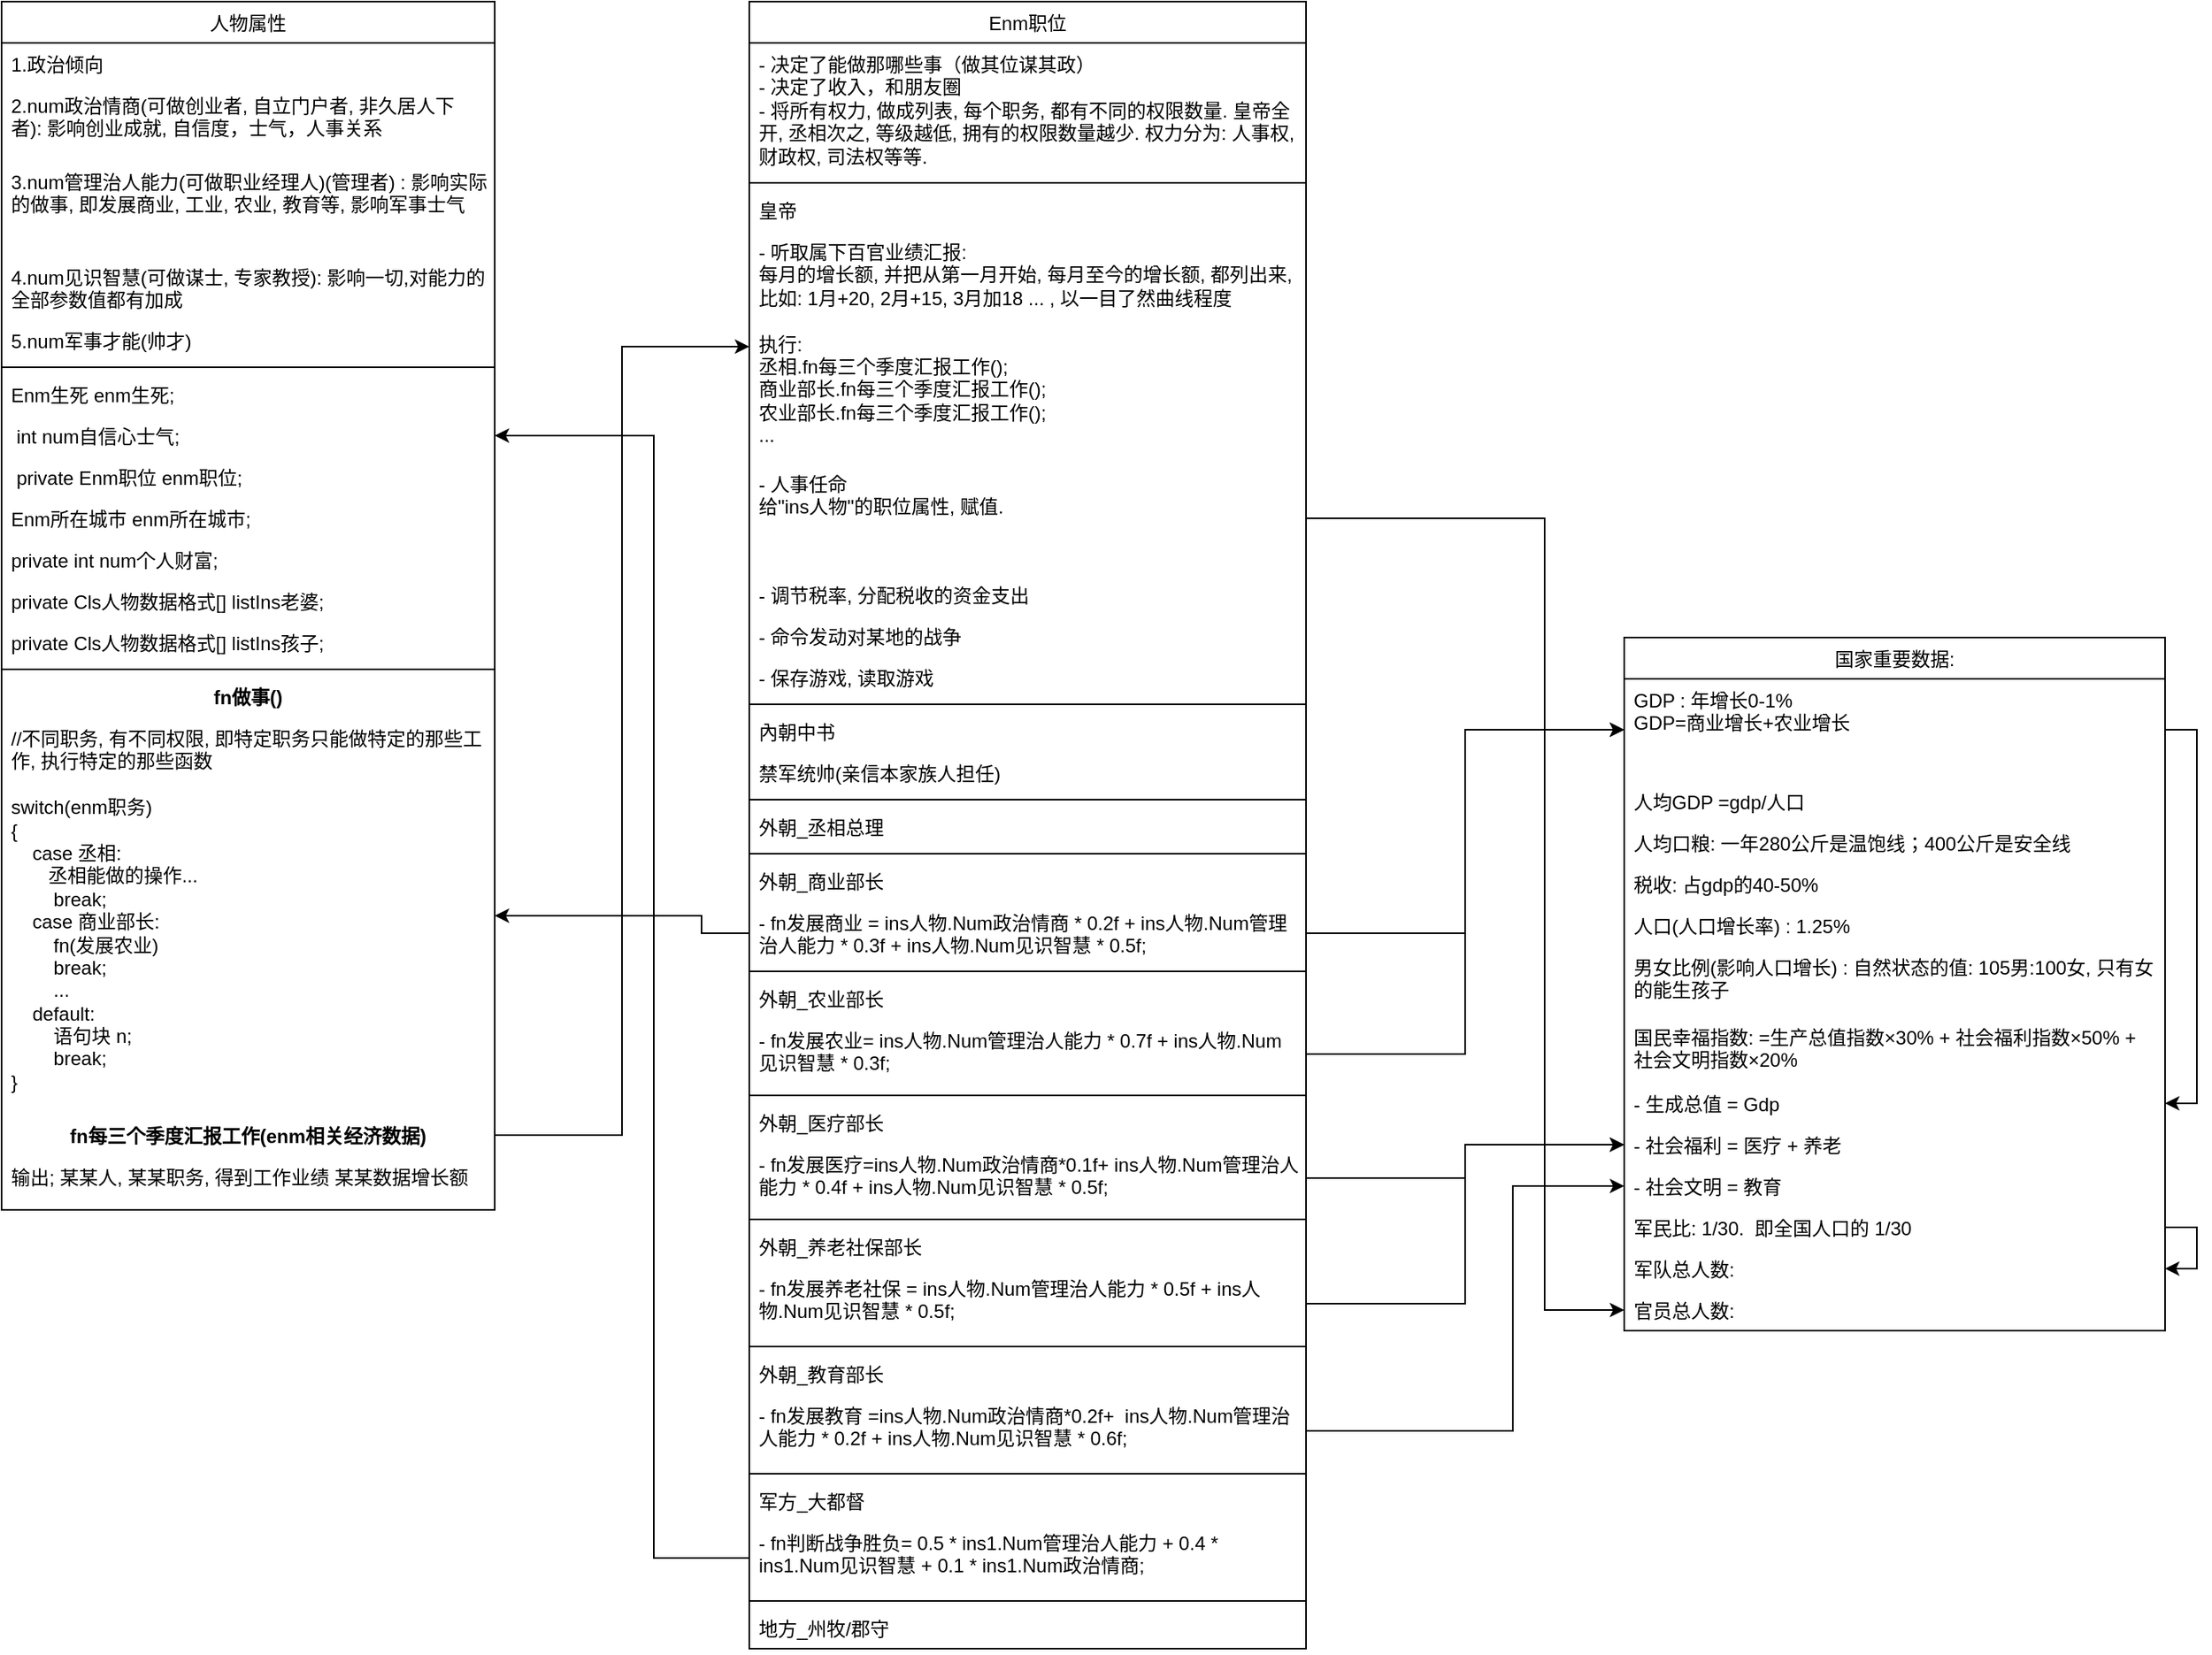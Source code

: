 <mxfile version="20.8.16" type="device"><diagram name="第 1 页" id="yGnq2HMcz6kJrbckPnj3"><mxGraphModel dx="1277" dy="892" grid="1" gridSize="10" guides="1" tooltips="1" connect="1" arrows="1" fold="1" page="1" pageScale="1" pageWidth="827" pageHeight="1169" math="0" shadow="0"><root><mxCell id="0"/><mxCell id="1" parent="0"/><mxCell id="Fk72iFI0-90s8xqJ_EGI-1" value="人物属性" style="swimlane;fontStyle=0;childLayout=stackLayout;horizontal=1;startSize=26;fillColor=none;horizontalStack=0;resizeParent=1;resizeParentMax=0;resizeLast=0;collapsible=1;marginBottom=0;" parent="1" vertex="1"><mxGeometry x="110" y="320" width="310" height="760" as="geometry"/></mxCell><mxCell id="Fk72iFI0-90s8xqJ_EGI-2" value="1.政治倾向" style="text;strokeColor=none;fillColor=none;align=left;verticalAlign=top;spacingLeft=4;spacingRight=4;overflow=hidden;rotatable=0;points=[[0,0.5],[1,0.5]];portConstraint=eastwest;" parent="Fk72iFI0-90s8xqJ_EGI-1" vertex="1"><mxGeometry y="26" width="310" height="26" as="geometry"/></mxCell><mxCell id="Fk72iFI0-90s8xqJ_EGI-3" value="2.num政治情商(可做创业者, 自立门户者, 非久居人下者): 影响创业成就, 自信度，士气，人事关系" style="text;strokeColor=none;fillColor=none;align=left;verticalAlign=top;spacingLeft=4;spacingRight=4;overflow=hidden;rotatable=0;points=[[0,0.5],[1,0.5]];portConstraint=eastwest;whiteSpace=wrap;" parent="Fk72iFI0-90s8xqJ_EGI-1" vertex="1"><mxGeometry y="52" width="310" height="48" as="geometry"/></mxCell><mxCell id="Fk72iFI0-90s8xqJ_EGI-4" value="3.num管理治人能力(可做职业经理人)(管理者) : 影响实际的做事, 即发展商业, 工业, 农业, 教育等, 影响军事士气" style="text;strokeColor=none;fillColor=none;align=left;verticalAlign=top;spacingLeft=4;spacingRight=4;overflow=hidden;rotatable=0;points=[[0,0.5],[1,0.5]];portConstraint=eastwest;whiteSpace=wrap;" parent="Fk72iFI0-90s8xqJ_EGI-1" vertex="1"><mxGeometry y="100" width="310" height="60" as="geometry"/></mxCell><mxCell id="6l3QZ3n0nT2kMkWghCK4-1" value="4.num见识智慧(可做谋士, 专家教授): 影响一切,对能力的全部参数值都有加成" style="text;strokeColor=none;fillColor=none;align=left;verticalAlign=top;spacingLeft=4;spacingRight=4;overflow=hidden;rotatable=0;points=[[0,0.5],[1,0.5]];portConstraint=eastwest;whiteSpace=wrap;" parent="Fk72iFI0-90s8xqJ_EGI-1" vertex="1"><mxGeometry y="160" width="310" height="40" as="geometry"/></mxCell><mxCell id="6l3QZ3n0nT2kMkWghCK4-2" value="5.num军事才能(帅才)" style="text;strokeColor=none;fillColor=none;align=left;verticalAlign=top;spacingLeft=4;spacingRight=4;overflow=hidden;rotatable=0;points=[[0,0.5],[1,0.5]];portConstraint=eastwest;" parent="Fk72iFI0-90s8xqJ_EGI-1" vertex="1"><mxGeometry y="200" width="310" height="26" as="geometry"/></mxCell><mxCell id="6l3QZ3n0nT2kMkWghCK4-4" value="" style="line;strokeWidth=1;fillColor=none;align=left;verticalAlign=middle;spacingTop=-1;spacingLeft=3;spacingRight=3;rotatable=0;labelPosition=right;points=[];portConstraint=eastwest;strokeColor=inherit;" parent="Fk72iFI0-90s8xqJ_EGI-1" vertex="1"><mxGeometry y="226" width="310" height="8" as="geometry"/></mxCell><mxCell id="6l3QZ3n0nT2kMkWghCK4-8" value="Enm生死 enm生死;" style="text;strokeColor=none;fillColor=none;align=left;verticalAlign=top;spacingLeft=4;spacingRight=4;overflow=hidden;rotatable=0;points=[[0,0.5],[1,0.5]];portConstraint=eastwest;" parent="Fk72iFI0-90s8xqJ_EGI-1" vertex="1"><mxGeometry y="234" width="310" height="26" as="geometry"/></mxCell><mxCell id="6l3QZ3n0nT2kMkWghCK4-3" value=" int num自信心士气;" style="text;strokeColor=none;fillColor=none;align=left;verticalAlign=top;spacingLeft=4;spacingRight=4;overflow=hidden;rotatable=0;points=[[0,0.5],[1,0.5]];portConstraint=eastwest;" parent="Fk72iFI0-90s8xqJ_EGI-1" vertex="1"><mxGeometry y="260" width="310" height="26" as="geometry"/></mxCell><mxCell id="6l3QZ3n0nT2kMkWghCK4-5" value=" private Enm职位 enm职位;" style="text;strokeColor=none;fillColor=none;align=left;verticalAlign=top;spacingLeft=4;spacingRight=4;overflow=hidden;rotatable=0;points=[[0,0.5],[1,0.5]];portConstraint=eastwest;" parent="Fk72iFI0-90s8xqJ_EGI-1" vertex="1"><mxGeometry y="286" width="310" height="26" as="geometry"/></mxCell><mxCell id="6l3QZ3n0nT2kMkWghCK4-6" value="Enm所在城市 enm所在城市;" style="text;strokeColor=none;fillColor=none;align=left;verticalAlign=top;spacingLeft=4;spacingRight=4;overflow=hidden;rotatable=0;points=[[0,0.5],[1,0.5]];portConstraint=eastwest;" parent="Fk72iFI0-90s8xqJ_EGI-1" vertex="1"><mxGeometry y="312" width="310" height="26" as="geometry"/></mxCell><mxCell id="6l3QZ3n0nT2kMkWghCK4-7" value="private int num个人财富;" style="text;strokeColor=none;fillColor=none;align=left;verticalAlign=top;spacingLeft=4;spacingRight=4;overflow=hidden;rotatable=0;points=[[0,0.5],[1,0.5]];portConstraint=eastwest;" parent="Fk72iFI0-90s8xqJ_EGI-1" vertex="1"><mxGeometry y="338" width="310" height="26" as="geometry"/></mxCell><mxCell id="6l3QZ3n0nT2kMkWghCK4-59" value="private Cls人物数据格式[] listIns老婆;" style="text;strokeColor=none;fillColor=none;align=left;verticalAlign=top;spacingLeft=4;spacingRight=4;overflow=hidden;rotatable=0;points=[[0,0.5],[1,0.5]];portConstraint=eastwest;" parent="Fk72iFI0-90s8xqJ_EGI-1" vertex="1"><mxGeometry y="364" width="310" height="26" as="geometry"/></mxCell><mxCell id="6l3QZ3n0nT2kMkWghCK4-60" value="private Cls人物数据格式[] listIns孩子;" style="text;strokeColor=none;fillColor=none;align=left;verticalAlign=top;spacingLeft=4;spacingRight=4;overflow=hidden;rotatable=0;points=[[0,0.5],[1,0.5]];portConstraint=eastwest;" parent="Fk72iFI0-90s8xqJ_EGI-1" vertex="1"><mxGeometry y="390" width="310" height="26" as="geometry"/></mxCell><mxCell id="u3cJf1VAns7tmoQUULZt-1" value="" style="line;strokeWidth=1;fillColor=none;align=left;verticalAlign=middle;spacingTop=-1;spacingLeft=3;spacingRight=3;rotatable=0;labelPosition=right;points=[];portConstraint=eastwest;strokeColor=inherit;" parent="Fk72iFI0-90s8xqJ_EGI-1" vertex="1"><mxGeometry y="416" width="310" height="8" as="geometry"/></mxCell><mxCell id="u3cJf1VAns7tmoQUULZt-3" value="fn做事()" style="text;align=center;fontStyle=1;verticalAlign=middle;spacingLeft=3;spacingRight=3;strokeColor=none;rotatable=0;points=[[0,0.5],[1,0.5]];portConstraint=eastwest;" parent="Fk72iFI0-90s8xqJ_EGI-1" vertex="1"><mxGeometry y="424" width="310" height="26" as="geometry"/></mxCell><mxCell id="u3cJf1VAns7tmoQUULZt-2" value="//不同职务, 有不同权限, 即特定职务只能做特定的那些工作, 执行特定的那些函数&#10;&#10;switch(enm职务)&#10;{&#10;    case 丞相:&#10;       丞相能做的操作...&#10;        break;&#10;    case 商业部长:&#10;        fn(发展农业)&#10;        break;&#10;        ...&#10;    default:&#10;        语句块 n;&#10;        break;&#10;}" style="text;strokeColor=none;fillColor=none;align=left;verticalAlign=top;spacingLeft=4;spacingRight=4;overflow=hidden;rotatable=0;points=[[0,0.5],[1,0.5]];portConstraint=eastwest;whiteSpace=wrap;" parent="Fk72iFI0-90s8xqJ_EGI-1" vertex="1"><mxGeometry y="450" width="310" height="250" as="geometry"/></mxCell><mxCell id="u3cJf1VAns7tmoQUULZt-4" value="fn每三个季度汇报工作(enm相关经济数据)" style="text;align=center;fontStyle=1;verticalAlign=middle;spacingLeft=3;spacingRight=3;strokeColor=none;rotatable=0;points=[[0,0.5],[1,0.5]];portConstraint=eastwest;" parent="Fk72iFI0-90s8xqJ_EGI-1" vertex="1"><mxGeometry y="700" width="310" height="26" as="geometry"/></mxCell><mxCell id="u3cJf1VAns7tmoQUULZt-6" value="输出; 某某人, 某某职务, 得到工作业绩 某某数据增长额" style="text;strokeColor=none;fillColor=none;align=left;verticalAlign=top;spacingLeft=4;spacingRight=4;overflow=hidden;rotatable=0;points=[[0,0.5],[1,0.5]];portConstraint=eastwest;" parent="Fk72iFI0-90s8xqJ_EGI-1" vertex="1"><mxGeometry y="726" width="310" height="34" as="geometry"/></mxCell><mxCell id="6l3QZ3n0nT2kMkWghCK4-9" value="Enm职位" style="swimlane;fontStyle=0;childLayout=stackLayout;horizontal=1;startSize=26;fillColor=none;horizontalStack=0;resizeParent=1;resizeParentMax=0;resizeLast=0;collapsible=1;marginBottom=0;" parent="1" vertex="1"><mxGeometry x="580" y="320" width="350" height="1036" as="geometry"/></mxCell><mxCell id="6l3QZ3n0nT2kMkWghCK4-61" value="- 决定了能做那哪些事（做其位谋其政）&#10;- 决定了收入，和朋友圈&#10;- 将所有权力, 做成列表, 每个职务, 都有不同的权限数量. 皇帝全开, 丞相次之, 等级越低, 拥有的权限数量越少. 权力分为: 人事权,  财政权, 司法权等等.&#10;" style="text;strokeColor=none;fillColor=none;align=left;verticalAlign=top;spacingLeft=4;spacingRight=4;overflow=hidden;rotatable=0;points=[[0,0.5],[1,0.5]];portConstraint=eastwest;whiteSpace=wrap;" parent="6l3QZ3n0nT2kMkWghCK4-9" vertex="1"><mxGeometry y="26" width="350" height="84" as="geometry"/></mxCell><mxCell id="6l3QZ3n0nT2kMkWghCK4-62" value="" style="line;strokeWidth=1;fillColor=none;align=left;verticalAlign=middle;spacingTop=-1;spacingLeft=3;spacingRight=3;rotatable=0;labelPosition=right;points=[];portConstraint=eastwest;strokeColor=inherit;html=0;" parent="6l3QZ3n0nT2kMkWghCK4-9" vertex="1"><mxGeometry y="110" width="350" height="8" as="geometry"/></mxCell><mxCell id="6l3QZ3n0nT2kMkWghCK4-10" value="皇帝" style="text;strokeColor=none;fillColor=none;align=left;verticalAlign=top;spacingLeft=4;spacingRight=4;overflow=hidden;rotatable=0;points=[[0,0.5],[1,0.5]];portConstraint=eastwest;" parent="6l3QZ3n0nT2kMkWghCK4-9" vertex="1"><mxGeometry y="118" width="350" height="26" as="geometry"/></mxCell><mxCell id="6l3QZ3n0nT2kMkWghCK4-42" value="- 听取属下百官业绩汇报:&#10;每月的增长额, 并把从第一月开始, 每月至今的增长额, 都列出来,比如: 1月+20, 2月+15, 3月加18 ... , 以一目了然曲线程度&#10;&#10;执行: &#10;丞相.fn每三个季度汇报工作();&#10;商业部长.fn每三个季度汇报工作();&#10;农业部长.fn每三个季度汇报工作();&#10;..." style="text;strokeColor=none;fillColor=none;align=left;verticalAlign=top;spacingLeft=4;spacingRight=4;overflow=hidden;rotatable=0;points=[[0,0.5],[1,0.5]];portConstraint=eastwest;whiteSpace=wrap;" parent="6l3QZ3n0nT2kMkWghCK4-9" vertex="1"><mxGeometry y="144" width="350" height="146" as="geometry"/></mxCell><mxCell id="6l3QZ3n0nT2kMkWghCK4-43" value="- 人事任命&#10;给&quot;ins人物&quot;的职位属性, 赋值." style="text;strokeColor=none;fillColor=none;align=left;verticalAlign=top;spacingLeft=4;spacingRight=4;overflow=hidden;rotatable=0;points=[[0,0.5],[1,0.5]];portConstraint=eastwest;" parent="6l3QZ3n0nT2kMkWghCK4-9" vertex="1"><mxGeometry y="290" width="350" height="70" as="geometry"/></mxCell><mxCell id="6l3QZ3n0nT2kMkWghCK4-44" value="- 调节税率, 分配税收的资金支出" style="text;strokeColor=none;fillColor=none;align=left;verticalAlign=top;spacingLeft=4;spacingRight=4;overflow=hidden;rotatable=0;points=[[0,0.5],[1,0.5]];portConstraint=eastwest;" parent="6l3QZ3n0nT2kMkWghCK4-9" vertex="1"><mxGeometry y="360" width="350" height="26" as="geometry"/></mxCell><mxCell id="6l3QZ3n0nT2kMkWghCK4-45" value="- 命令发动对某地的战争" style="text;strokeColor=none;fillColor=none;align=left;verticalAlign=top;spacingLeft=4;spacingRight=4;overflow=hidden;rotatable=0;points=[[0,0.5],[1,0.5]];portConstraint=eastwest;" parent="6l3QZ3n0nT2kMkWghCK4-9" vertex="1"><mxGeometry y="386" width="350" height="26" as="geometry"/></mxCell><mxCell id="6l3QZ3n0nT2kMkWghCK4-46" value="- 保存游戏, 读取游戏" style="text;strokeColor=none;fillColor=none;align=left;verticalAlign=top;spacingLeft=4;spacingRight=4;overflow=hidden;rotatable=0;points=[[0,0.5],[1,0.5]];portConstraint=eastwest;" parent="6l3QZ3n0nT2kMkWghCK4-9" vertex="1"><mxGeometry y="412" width="350" height="26" as="geometry"/></mxCell><mxCell id="6l3QZ3n0nT2kMkWghCK4-31" value="" style="line;strokeWidth=1;fillColor=none;align=left;verticalAlign=middle;spacingTop=-1;spacingLeft=3;spacingRight=3;rotatable=0;labelPosition=right;points=[];portConstraint=eastwest;strokeColor=inherit;" parent="6l3QZ3n0nT2kMkWghCK4-9" vertex="1"><mxGeometry y="438" width="350" height="8" as="geometry"/></mxCell><mxCell id="6l3QZ3n0nT2kMkWghCK4-11" value="內朝中书" style="text;strokeColor=none;fillColor=none;align=left;verticalAlign=top;spacingLeft=4;spacingRight=4;overflow=hidden;rotatable=0;points=[[0,0.5],[1,0.5]];portConstraint=eastwest;" parent="6l3QZ3n0nT2kMkWghCK4-9" vertex="1"><mxGeometry y="446" width="350" height="26" as="geometry"/></mxCell><mxCell id="6l3QZ3n0nT2kMkWghCK4-63" value="禁军统帅(亲信本家族人担任)" style="text;strokeColor=none;fillColor=none;align=left;verticalAlign=top;spacingLeft=4;spacingRight=4;overflow=hidden;rotatable=0;points=[[0,0.5],[1,0.5]];portConstraint=eastwest;" parent="6l3QZ3n0nT2kMkWghCK4-9" vertex="1"><mxGeometry y="472" width="350" height="26" as="geometry"/></mxCell><mxCell id="6l3QZ3n0nT2kMkWghCK4-30" value="" style="line;strokeWidth=1;fillColor=none;align=left;verticalAlign=middle;spacingTop=-1;spacingLeft=3;spacingRight=3;rotatable=0;labelPosition=right;points=[];portConstraint=eastwest;strokeColor=inherit;" parent="6l3QZ3n0nT2kMkWghCK4-9" vertex="1"><mxGeometry y="498" width="350" height="8" as="geometry"/></mxCell><mxCell id="6l3QZ3n0nT2kMkWghCK4-12" value="外朝_丞相总理" style="text;strokeColor=none;fillColor=none;align=left;verticalAlign=top;spacingLeft=4;spacingRight=4;overflow=hidden;rotatable=0;points=[[0,0.5],[1,0.5]];portConstraint=eastwest;" parent="6l3QZ3n0nT2kMkWghCK4-9" vertex="1"><mxGeometry y="506" width="350" height="26" as="geometry"/></mxCell><mxCell id="6l3QZ3n0nT2kMkWghCK4-32" value="" style="line;strokeWidth=1;fillColor=none;align=left;verticalAlign=middle;spacingTop=-1;spacingLeft=3;spacingRight=3;rotatable=0;labelPosition=right;points=[];portConstraint=eastwest;strokeColor=inherit;" parent="6l3QZ3n0nT2kMkWghCK4-9" vertex="1"><mxGeometry y="532" width="350" height="8" as="geometry"/></mxCell><mxCell id="6l3QZ3n0nT2kMkWghCK4-13" value="外朝_商业部长" style="text;strokeColor=none;fillColor=none;align=left;verticalAlign=top;spacingLeft=4;spacingRight=4;overflow=hidden;rotatable=0;points=[[0,0.5],[1,0.5]];portConstraint=eastwest;" parent="6l3QZ3n0nT2kMkWghCK4-9" vertex="1"><mxGeometry y="540" width="350" height="26" as="geometry"/></mxCell><mxCell id="6l3QZ3n0nT2kMkWghCK4-23" value="- fn发展商业 = ins人物.Num政治情商 * 0.2f + ins人物.Num管理治人能力 * 0.3f + ins人物.Num见识智慧 * 0.5f;" style="text;strokeColor=none;fillColor=none;align=left;verticalAlign=top;spacingLeft=4;spacingRight=4;overflow=hidden;rotatable=0;points=[[0,0.5],[1,0.5]];portConstraint=eastwest;whiteSpace=wrap;" parent="6l3QZ3n0nT2kMkWghCK4-9" vertex="1"><mxGeometry y="566" width="350" height="40" as="geometry"/></mxCell><mxCell id="6l3QZ3n0nT2kMkWghCK4-33" value="" style="line;strokeWidth=1;fillColor=none;align=left;verticalAlign=middle;spacingTop=-1;spacingLeft=3;spacingRight=3;rotatable=0;labelPosition=right;points=[];portConstraint=eastwest;strokeColor=inherit;" parent="6l3QZ3n0nT2kMkWghCK4-9" vertex="1"><mxGeometry y="606" width="350" height="8" as="geometry"/></mxCell><mxCell id="6l3QZ3n0nT2kMkWghCK4-14" value="外朝_农业部长" style="text;strokeColor=none;fillColor=none;align=left;verticalAlign=top;spacingLeft=4;spacingRight=4;overflow=hidden;rotatable=0;points=[[0,0.5],[1,0.5]];portConstraint=eastwest;" parent="6l3QZ3n0nT2kMkWghCK4-9" vertex="1"><mxGeometry y="614" width="350" height="26" as="geometry"/></mxCell><mxCell id="6l3QZ3n0nT2kMkWghCK4-24" value="- fn发展农业= ins人物.Num管理治人能力 * 0.7f + ins人物.Num见识智慧 * 0.3f;" style="text;strokeColor=none;fillColor=none;align=left;verticalAlign=top;spacingLeft=4;spacingRight=4;overflow=hidden;rotatable=0;points=[[0,0.5],[1,0.5]];portConstraint=eastwest;whiteSpace=wrap;" parent="6l3QZ3n0nT2kMkWghCK4-9" vertex="1"><mxGeometry y="640" width="350" height="44" as="geometry"/></mxCell><mxCell id="6l3QZ3n0nT2kMkWghCK4-34" value="" style="line;strokeWidth=1;fillColor=none;align=left;verticalAlign=middle;spacingTop=-1;spacingLeft=3;spacingRight=3;rotatable=0;labelPosition=right;points=[];portConstraint=eastwest;strokeColor=inherit;" parent="6l3QZ3n0nT2kMkWghCK4-9" vertex="1"><mxGeometry y="684" width="350" height="8" as="geometry"/></mxCell><mxCell id="6l3QZ3n0nT2kMkWghCK4-16" value="外朝_医疗部长" style="text;strokeColor=none;fillColor=none;align=left;verticalAlign=top;spacingLeft=4;spacingRight=4;overflow=hidden;rotatable=0;points=[[0,0.5],[1,0.5]];portConstraint=eastwest;" parent="6l3QZ3n0nT2kMkWghCK4-9" vertex="1"><mxGeometry y="692" width="350" height="26" as="geometry"/></mxCell><mxCell id="6l3QZ3n0nT2kMkWghCK4-37" value="- fn发展医疗=ins人物.Num政治情商*0.1f+ ins人物.Num管理治人能力 * 0.4f + ins人物.Num见识智慧 * 0.5f;" style="text;strokeColor=none;fillColor=none;align=left;verticalAlign=top;spacingLeft=4;spacingRight=4;overflow=hidden;rotatable=0;points=[[0,0.5],[1,0.5]];portConstraint=eastwest;whiteSpace=wrap;" parent="6l3QZ3n0nT2kMkWghCK4-9" vertex="1"><mxGeometry y="718" width="350" height="44" as="geometry"/></mxCell><mxCell id="6l3QZ3n0nT2kMkWghCK4-35" value="" style="line;strokeWidth=1;fillColor=none;align=left;verticalAlign=middle;spacingTop=-1;spacingLeft=3;spacingRight=3;rotatable=0;labelPosition=right;points=[];portConstraint=eastwest;strokeColor=inherit;" parent="6l3QZ3n0nT2kMkWghCK4-9" vertex="1"><mxGeometry y="762" width="350" height="8" as="geometry"/></mxCell><mxCell id="6l3QZ3n0nT2kMkWghCK4-17" value="外朝_养老社保部长" style="text;strokeColor=none;fillColor=none;align=left;verticalAlign=top;spacingLeft=4;spacingRight=4;overflow=hidden;rotatable=0;points=[[0,0.5],[1,0.5]];portConstraint=eastwest;" parent="6l3QZ3n0nT2kMkWghCK4-9" vertex="1"><mxGeometry y="770" width="350" height="26" as="geometry"/></mxCell><mxCell id="6l3QZ3n0nT2kMkWghCK4-38" value="- fn发展养老社保 = ins人物.Num管理治人能力 * 0.5f + ins人物.Num见识智慧 * 0.5f;" style="text;strokeColor=none;fillColor=none;align=left;verticalAlign=top;spacingLeft=4;spacingRight=4;overflow=hidden;rotatable=0;points=[[0,0.5],[1,0.5]];portConstraint=eastwest;whiteSpace=wrap;" parent="6l3QZ3n0nT2kMkWghCK4-9" vertex="1"><mxGeometry y="796" width="350" height="46" as="geometry"/></mxCell><mxCell id="6l3QZ3n0nT2kMkWghCK4-36" value="" style="line;strokeWidth=1;fillColor=none;align=left;verticalAlign=middle;spacingTop=-1;spacingLeft=3;spacingRight=3;rotatable=0;labelPosition=right;points=[];portConstraint=eastwest;strokeColor=inherit;" parent="6l3QZ3n0nT2kMkWghCK4-9" vertex="1"><mxGeometry y="842" width="350" height="8" as="geometry"/></mxCell><mxCell id="6l3QZ3n0nT2kMkWghCK4-18" value="外朝_教育部长" style="text;strokeColor=none;fillColor=none;align=left;verticalAlign=top;spacingLeft=4;spacingRight=4;overflow=hidden;rotatable=0;points=[[0,0.5],[1,0.5]];portConstraint=eastwest;" parent="6l3QZ3n0nT2kMkWghCK4-9" vertex="1"><mxGeometry y="850" width="350" height="26" as="geometry"/></mxCell><mxCell id="6l3QZ3n0nT2kMkWghCK4-39" value="- fn发展教育 =ins人物.Num政治情商*0.2f+  ins人物.Num管理治人能力 * 0.2f + ins人物.Num见识智慧 * 0.6f;" style="text;strokeColor=none;fillColor=none;align=left;verticalAlign=top;spacingLeft=4;spacingRight=4;overflow=hidden;rotatable=0;points=[[0,0.5],[1,0.5]];portConstraint=eastwest;whiteSpace=wrap;" parent="6l3QZ3n0nT2kMkWghCK4-9" vertex="1"><mxGeometry y="876" width="350" height="46" as="geometry"/></mxCell><mxCell id="6l3QZ3n0nT2kMkWghCK4-21" value="" style="line;strokeWidth=1;fillColor=none;align=left;verticalAlign=middle;spacingTop=-1;spacingLeft=3;spacingRight=3;rotatable=0;labelPosition=right;points=[];portConstraint=eastwest;strokeColor=inherit;" parent="6l3QZ3n0nT2kMkWghCK4-9" vertex="1"><mxGeometry y="922" width="350" height="8" as="geometry"/></mxCell><mxCell id="6l3QZ3n0nT2kMkWghCK4-19" value="军方_大都督" style="text;strokeColor=none;fillColor=none;align=left;verticalAlign=top;spacingLeft=4;spacingRight=4;overflow=hidden;rotatable=0;points=[[0,0.5],[1,0.5]];portConstraint=eastwest;" parent="6l3QZ3n0nT2kMkWghCK4-9" vertex="1"><mxGeometry y="930" width="350" height="26" as="geometry"/></mxCell><mxCell id="6l3QZ3n0nT2kMkWghCK4-40" value="- fn判断战争胜负= 0.5 * ins1.Num管理治人能力 + 0.4 * ins1.Num见识智慧 + 0.1 * ins1.Num政治情商;" style="text;strokeColor=none;fillColor=none;align=left;verticalAlign=top;spacingLeft=4;spacingRight=4;overflow=hidden;rotatable=0;points=[[0,0.5],[1,0.5]];portConstraint=eastwest;whiteSpace=wrap;" parent="6l3QZ3n0nT2kMkWghCK4-9" vertex="1"><mxGeometry y="956" width="350" height="46" as="geometry"/></mxCell><mxCell id="6l3QZ3n0nT2kMkWghCK4-22" value="" style="line;strokeWidth=1;fillColor=none;align=left;verticalAlign=middle;spacingTop=-1;spacingLeft=3;spacingRight=3;rotatable=0;labelPosition=right;points=[];portConstraint=eastwest;strokeColor=inherit;" parent="6l3QZ3n0nT2kMkWghCK4-9" vertex="1"><mxGeometry y="1002" width="350" height="8" as="geometry"/></mxCell><mxCell id="6l3QZ3n0nT2kMkWghCK4-20" value="地方_州牧/郡守" style="text;strokeColor=none;fillColor=none;align=left;verticalAlign=top;spacingLeft=4;spacingRight=4;overflow=hidden;rotatable=0;points=[[0,0.5],[1,0.5]];portConstraint=eastwest;" parent="6l3QZ3n0nT2kMkWghCK4-9" vertex="1"><mxGeometry y="1010" width="350" height="26" as="geometry"/></mxCell><mxCell id="6l3QZ3n0nT2kMkWghCK4-47" value="国家重要数据:" style="swimlane;fontStyle=0;childLayout=stackLayout;horizontal=1;startSize=26;fillColor=none;horizontalStack=0;resizeParent=1;resizeParentMax=0;resizeLast=0;collapsible=1;marginBottom=0;" parent="1" vertex="1"><mxGeometry x="1130" y="720" width="340" height="436" as="geometry"/></mxCell><mxCell id="u3cJf1VAns7tmoQUULZt-15" style="edgeStyle=orthogonalEdgeStyle;rounded=0;orthogonalLoop=1;jettySize=auto;html=1;" parent="6l3QZ3n0nT2kMkWghCK4-47" source="6l3QZ3n0nT2kMkWghCK4-48" target="u3cJf1VAns7tmoQUULZt-10" edge="1"><mxGeometry relative="1" as="geometry"><Array as="points"><mxPoint x="360" y="58"/><mxPoint x="360" y="293"/></Array></mxGeometry></mxCell><mxCell id="6l3QZ3n0nT2kMkWghCK4-48" value="GDP : 年增长0-1%&#10;GDP=商业增长+农业增长" style="text;strokeColor=none;fillColor=none;align=left;verticalAlign=top;spacingLeft=4;spacingRight=4;overflow=hidden;rotatable=0;points=[[0,0.5],[1,0.5]];portConstraint=eastwest;" parent="6l3QZ3n0nT2kMkWghCK4-47" vertex="1"><mxGeometry y="26" width="340" height="64" as="geometry"/></mxCell><mxCell id="6l3QZ3n0nT2kMkWghCK4-49" value="人均GDP =gdp/人口" style="text;strokeColor=none;fillColor=none;align=left;verticalAlign=top;spacingLeft=4;spacingRight=4;overflow=hidden;rotatable=0;points=[[0,0.5],[1,0.5]];portConstraint=eastwest;" parent="6l3QZ3n0nT2kMkWghCK4-47" vertex="1"><mxGeometry y="90" width="340" height="26" as="geometry"/></mxCell><mxCell id="6l3QZ3n0nT2kMkWghCK4-50" value="人均口粮: 一年280公斤是温饱线；400公斤是安全线" style="text;strokeColor=none;fillColor=none;align=left;verticalAlign=top;spacingLeft=4;spacingRight=4;overflow=hidden;rotatable=0;points=[[0,0.5],[1,0.5]];portConstraint=eastwest;" parent="6l3QZ3n0nT2kMkWghCK4-47" vertex="1"><mxGeometry y="116" width="340" height="26" as="geometry"/></mxCell><mxCell id="6l3QZ3n0nT2kMkWghCK4-51" value="税收: 占gdp的40-50%" style="text;strokeColor=none;fillColor=none;align=left;verticalAlign=top;spacingLeft=4;spacingRight=4;overflow=hidden;rotatable=0;points=[[0,0.5],[1,0.5]];portConstraint=eastwest;" parent="6l3QZ3n0nT2kMkWghCK4-47" vertex="1"><mxGeometry y="142" width="340" height="26" as="geometry"/></mxCell><mxCell id="6l3QZ3n0nT2kMkWghCK4-52" value="人口(人口增长率) : 1.25%" style="text;strokeColor=none;fillColor=none;align=left;verticalAlign=top;spacingLeft=4;spacingRight=4;overflow=hidden;rotatable=0;points=[[0,0.5],[1,0.5]];portConstraint=eastwest;" parent="6l3QZ3n0nT2kMkWghCK4-47" vertex="1"><mxGeometry y="168" width="340" height="26" as="geometry"/></mxCell><mxCell id="6l3QZ3n0nT2kMkWghCK4-54" value="男女比例(影响人口增长) : 自然状态的值: 105男:100女, 只有女的能生孩子" style="text;strokeColor=none;fillColor=none;align=left;verticalAlign=top;spacingLeft=4;spacingRight=4;overflow=hidden;rotatable=0;points=[[0,0.5],[1,0.5]];portConstraint=eastwest;whiteSpace=wrap;" parent="6l3QZ3n0nT2kMkWghCK4-47" vertex="1"><mxGeometry y="194" width="340" height="44" as="geometry"/></mxCell><mxCell id="6l3QZ3n0nT2kMkWghCK4-55" value="国民幸福指数: =生产总值指数×30% + 社会福利指数×50% + 社会文明指数×20%" style="text;strokeColor=none;fillColor=none;align=left;verticalAlign=top;spacingLeft=4;spacingRight=4;overflow=hidden;rotatable=0;points=[[0,0.5],[1,0.5]];portConstraint=eastwest;whiteSpace=wrap;" parent="6l3QZ3n0nT2kMkWghCK4-47" vertex="1"><mxGeometry y="238" width="340" height="42" as="geometry"/></mxCell><mxCell id="u3cJf1VAns7tmoQUULZt-10" value="- 生成总值 = Gdp" style="text;strokeColor=none;fillColor=none;align=left;verticalAlign=top;spacingLeft=4;spacingRight=4;overflow=hidden;rotatable=0;points=[[0,0.5],[1,0.5]];portConstraint=eastwest;" parent="6l3QZ3n0nT2kMkWghCK4-47" vertex="1"><mxGeometry y="280" width="340" height="26" as="geometry"/></mxCell><mxCell id="u3cJf1VAns7tmoQUULZt-9" value="- 社会福利 = 医疗 + 养老" style="text;strokeColor=none;fillColor=none;align=left;verticalAlign=top;spacingLeft=4;spacingRight=4;overflow=hidden;rotatable=0;points=[[0,0.5],[1,0.5]];portConstraint=eastwest;" parent="6l3QZ3n0nT2kMkWghCK4-47" vertex="1"><mxGeometry y="306" width="340" height="26" as="geometry"/></mxCell><mxCell id="u3cJf1VAns7tmoQUULZt-11" value="- 社会文明 = 教育" style="text;strokeColor=none;fillColor=none;align=left;verticalAlign=top;spacingLeft=4;spacingRight=4;overflow=hidden;rotatable=0;points=[[0,0.5],[1,0.5]];portConstraint=eastwest;" parent="6l3QZ3n0nT2kMkWghCK4-47" vertex="1"><mxGeometry y="332" width="340" height="26" as="geometry"/></mxCell><mxCell id="u3cJf1VAns7tmoQUULZt-16" style="edgeStyle=orthogonalEdgeStyle;rounded=0;orthogonalLoop=1;jettySize=auto;html=1;" parent="6l3QZ3n0nT2kMkWghCK4-47" source="6l3QZ3n0nT2kMkWghCK4-56" target="6l3QZ3n0nT2kMkWghCK4-57" edge="1"><mxGeometry relative="1" as="geometry"><Array as="points"><mxPoint x="360" y="371"/><mxPoint x="360" y="397"/></Array></mxGeometry></mxCell><mxCell id="6l3QZ3n0nT2kMkWghCK4-56" value="军民比: 1/30.  即全国人口的 1/30" style="text;strokeColor=none;fillColor=none;align=left;verticalAlign=top;spacingLeft=4;spacingRight=4;overflow=hidden;rotatable=0;points=[[0,0.5],[1,0.5]];portConstraint=eastwest;" parent="6l3QZ3n0nT2kMkWghCK4-47" vertex="1"><mxGeometry y="358" width="340" height="26" as="geometry"/></mxCell><mxCell id="6l3QZ3n0nT2kMkWghCK4-57" value="军队总人数:" style="text;strokeColor=none;fillColor=none;align=left;verticalAlign=top;spacingLeft=4;spacingRight=4;overflow=hidden;rotatable=0;points=[[0,0.5],[1,0.5]];portConstraint=eastwest;" parent="6l3QZ3n0nT2kMkWghCK4-47" vertex="1"><mxGeometry y="384" width="340" height="26" as="geometry"/></mxCell><mxCell id="6l3QZ3n0nT2kMkWghCK4-58" value="官员总人数:" style="text;strokeColor=none;fillColor=none;align=left;verticalAlign=top;spacingLeft=4;spacingRight=4;overflow=hidden;rotatable=0;points=[[0,0.5],[1,0.5]];portConstraint=eastwest;" parent="6l3QZ3n0nT2kMkWghCK4-47" vertex="1"><mxGeometry y="410" width="340" height="26" as="geometry"/></mxCell><mxCell id="u3cJf1VAns7tmoQUULZt-7" style="edgeStyle=orthogonalEdgeStyle;rounded=0;orthogonalLoop=1;jettySize=auto;html=1;" parent="1" source="6l3QZ3n0nT2kMkWghCK4-23" target="6l3QZ3n0nT2kMkWghCK4-48" edge="1"><mxGeometry relative="1" as="geometry"/></mxCell><mxCell id="u3cJf1VAns7tmoQUULZt-8" style="edgeStyle=orthogonalEdgeStyle;rounded=0;orthogonalLoop=1;jettySize=auto;html=1;entryX=0;entryY=0.5;entryDx=0;entryDy=0;" parent="1" source="6l3QZ3n0nT2kMkWghCK4-24" target="6l3QZ3n0nT2kMkWghCK4-48" edge="1"><mxGeometry relative="1" as="geometry"/></mxCell><mxCell id="u3cJf1VAns7tmoQUULZt-12" style="edgeStyle=orthogonalEdgeStyle;rounded=0;orthogonalLoop=1;jettySize=auto;html=1;" parent="1" source="6l3QZ3n0nT2kMkWghCK4-37" target="u3cJf1VAns7tmoQUULZt-9" edge="1"><mxGeometry relative="1" as="geometry"/></mxCell><mxCell id="u3cJf1VAns7tmoQUULZt-13" style="edgeStyle=orthogonalEdgeStyle;rounded=0;orthogonalLoop=1;jettySize=auto;html=1;" parent="1" source="6l3QZ3n0nT2kMkWghCK4-38" target="u3cJf1VAns7tmoQUULZt-9" edge="1"><mxGeometry relative="1" as="geometry"/></mxCell><mxCell id="u3cJf1VAns7tmoQUULZt-14" style="edgeStyle=orthogonalEdgeStyle;rounded=0;orthogonalLoop=1;jettySize=auto;html=1;entryX=0;entryY=0.5;entryDx=0;entryDy=0;" parent="1" source="6l3QZ3n0nT2kMkWghCK4-39" target="u3cJf1VAns7tmoQUULZt-11" edge="1"><mxGeometry relative="1" as="geometry"><Array as="points"><mxPoint x="1060" y="1219"/><mxPoint x="1060" y="1065"/></Array></mxGeometry></mxCell><mxCell id="u3cJf1VAns7tmoQUULZt-17" style="edgeStyle=orthogonalEdgeStyle;rounded=0;orthogonalLoop=1;jettySize=auto;html=1;" parent="1" source="6l3QZ3n0nT2kMkWghCK4-43" target="6l3QZ3n0nT2kMkWghCK4-58" edge="1"><mxGeometry relative="1" as="geometry"><Array as="points"><mxPoint x="1080" y="645"/><mxPoint x="1080" y="1143"/></Array></mxGeometry></mxCell><mxCell id="u3cJf1VAns7tmoQUULZt-18" style="edgeStyle=orthogonalEdgeStyle;rounded=0;orthogonalLoop=1;jettySize=auto;html=1;" parent="1" source="u3cJf1VAns7tmoQUULZt-4" target="6l3QZ3n0nT2kMkWghCK4-42" edge="1"><mxGeometry relative="1" as="geometry"/></mxCell><mxCell id="u3cJf1VAns7tmoQUULZt-19" style="edgeStyle=orthogonalEdgeStyle;rounded=0;orthogonalLoop=1;jettySize=auto;html=1;" parent="1" source="6l3QZ3n0nT2kMkWghCK4-23" target="u3cJf1VAns7tmoQUULZt-2" edge="1"><mxGeometry relative="1" as="geometry"><Array as="points"><mxPoint x="550" y="906"/><mxPoint x="550" y="895"/></Array></mxGeometry></mxCell><mxCell id="69rhPMp8aJTIPTd3fvt7-1" style="edgeStyle=orthogonalEdgeStyle;rounded=0;orthogonalLoop=1;jettySize=auto;html=1;shadow=0;" edge="1" parent="1" source="6l3QZ3n0nT2kMkWghCK4-40" target="6l3QZ3n0nT2kMkWghCK4-3"><mxGeometry relative="1" as="geometry"><Array as="points"><mxPoint x="520" y="1299"/><mxPoint x="520" y="593"/></Array></mxGeometry></mxCell></root></mxGraphModel></diagram></mxfile>